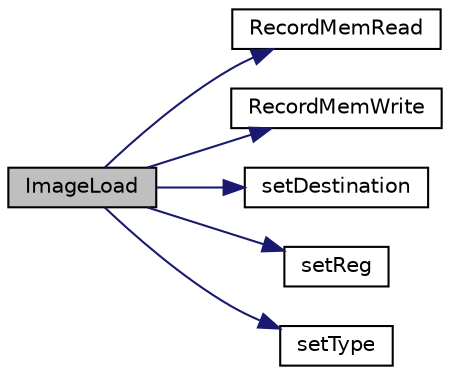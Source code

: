 digraph G
{
  edge [fontname="Helvetica",fontsize="10",labelfontname="Helvetica",labelfontsize="10"];
  node [fontname="Helvetica",fontsize="10",shape=record];
  rankdir=LR;
  Node1 [label="ImageLoad",height=0.2,width=0.4,color="black", fillcolor="grey75", style="filled" fontcolor="black"];
  Node1 -> Node2 [color="midnightblue",fontsize="10",style="solid",fontname="Helvetica"];
  Node2 [label="RecordMemRead",height=0.2,width=0.4,color="black", fillcolor="white", style="filled",URL="$binaryTranslator_2frontend_2parser_8cpp.html#aaefa9db5f3089af4df258e9e747979a2"];
  Node1 -> Node3 [color="midnightblue",fontsize="10",style="solid",fontname="Helvetica"];
  Node3 [label="RecordMemWrite",height=0.2,width=0.4,color="black", fillcolor="white", style="filled",URL="$binaryTranslator_2frontend_2parser_8cpp.html#a80aa3565dcda02616e32bd9b83a56257"];
  Node1 -> Node4 [color="midnightblue",fontsize="10",style="solid",fontname="Helvetica"];
  Node4 [label="setDestination",height=0.2,width=0.4,color="black", fillcolor="white", style="filled",URL="$binaryTranslator_2frontend_2parser_8cpp.html#a59f80b574c4a14e0fbf9703442582f49"];
  Node1 -> Node5 [color="midnightblue",fontsize="10",style="solid",fontname="Helvetica"];
  Node5 [label="setReg",height=0.2,width=0.4,color="black", fillcolor="white", style="filled",URL="$binaryTranslator_2frontend_2parser_8cpp.html#afece89e0bb8014ad8f7748c1c1256f76"];
  Node1 -> Node6 [color="midnightblue",fontsize="10",style="solid",fontname="Helvetica"];
  Node6 [label="setType",height=0.2,width=0.4,color="black", fillcolor="white", style="filled",URL="$binaryTranslator_2frontend_2parser_8cpp.html#af3289249552a1470203b0101341ecc73"];
}
